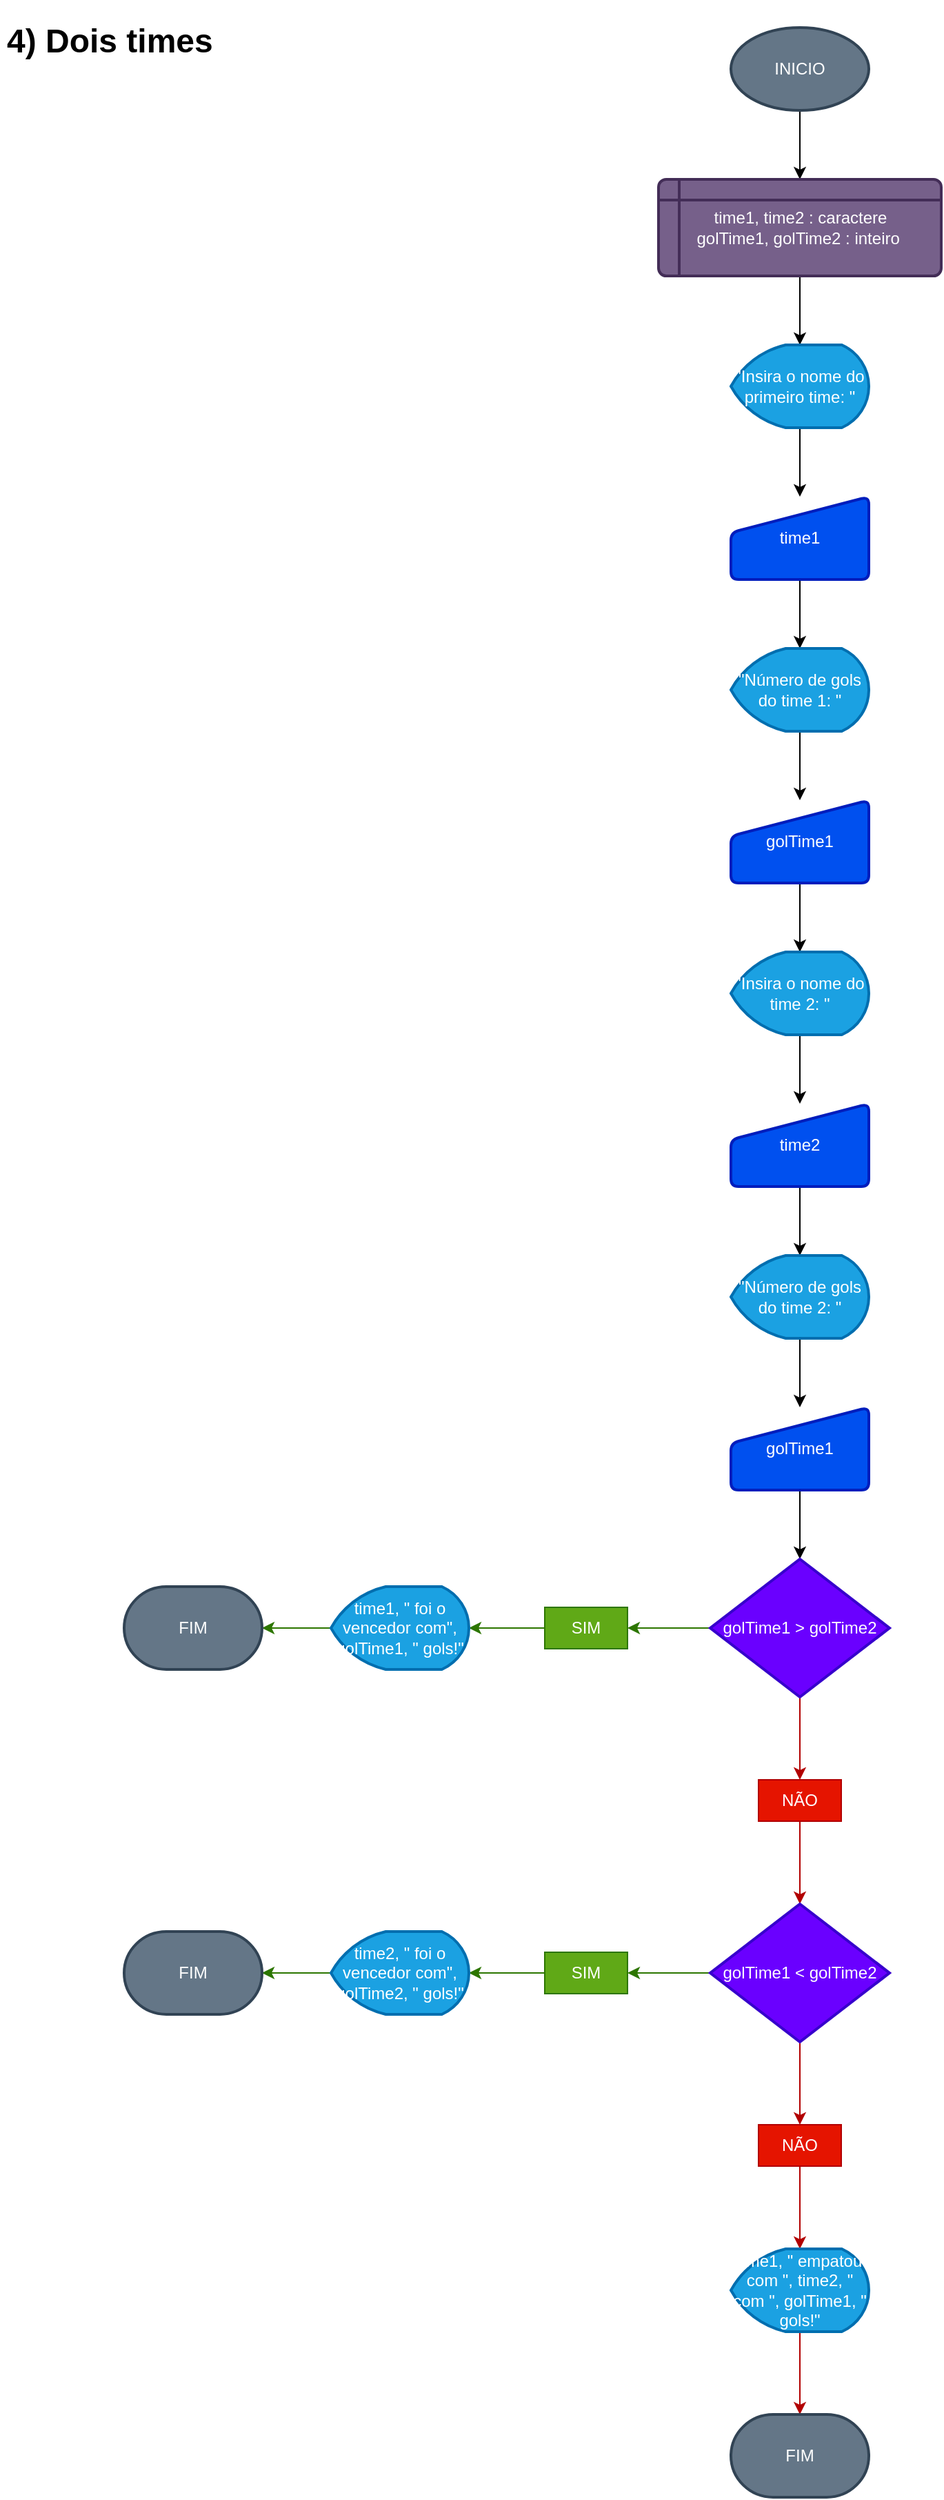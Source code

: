 <mxfile>
    <diagram id="YpmWleqfeA9Z-LI5DDwN" name="Page-1">
        <mxGraphModel dx="1700" dy="1277" grid="1" gridSize="10" guides="1" tooltips="1" connect="1" arrows="1" fold="1" page="1" pageScale="1" pageWidth="850" pageHeight="1100" math="0" shadow="0">
            <root>
                <mxCell id="0"/>
                <mxCell id="1" parent="0"/>
                <mxCell id="2" value="&lt;h1&gt;4) Dois times&lt;/h1&gt;" style="text;html=1;strokeColor=none;fillColor=none;spacing=5;spacingTop=-20;whiteSpace=wrap;overflow=hidden;rounded=0;" vertex="1" parent="1">
                    <mxGeometry x="40" y="30" width="190" height="120" as="geometry"/>
                </mxCell>
                <mxCell id="38" style="edgeStyle=none;html=1;entryX=0.5;entryY=0;entryDx=0;entryDy=0;" edge="1" parent="1" source="3" target="4">
                    <mxGeometry relative="1" as="geometry"/>
                </mxCell>
                <mxCell id="3" value="INICIO" style="strokeWidth=2;html=1;shape=mxgraph.flowchart.start_1;whiteSpace=wrap;fillColor=#647687;fontColor=#ffffff;strokeColor=#314354;" vertex="1" parent="1">
                    <mxGeometry x="570" y="40" width="100" height="60" as="geometry"/>
                </mxCell>
                <mxCell id="39" style="edgeStyle=none;html=1;entryX=0.5;entryY=0;entryDx=0;entryDy=0;entryPerimeter=0;" edge="1" parent="1" source="4" target="5">
                    <mxGeometry relative="1" as="geometry"/>
                </mxCell>
                <mxCell id="4" value="time1, time2 : caractere&lt;br&gt;golTime1, golTime2 : inteiro&amp;nbsp;" style="shape=internalStorage;whiteSpace=wrap;html=1;dx=15;dy=15;rounded=1;arcSize=8;strokeWidth=2;fillColor=#76608a;fontColor=#ffffff;strokeColor=#432D57;" vertex="1" parent="1">
                    <mxGeometry x="517.5" y="150" width="205" height="70" as="geometry"/>
                </mxCell>
                <mxCell id="40" style="edgeStyle=none;html=1;entryX=0.5;entryY=0;entryDx=0;entryDy=0;" edge="1" parent="1" source="5" target="6">
                    <mxGeometry relative="1" as="geometry"/>
                </mxCell>
                <mxCell id="5" value="&quot;Insira o nome do primeiro time: &quot;" style="strokeWidth=2;html=1;shape=mxgraph.flowchart.display;whiteSpace=wrap;fillColor=#1ba1e2;fontColor=#ffffff;strokeColor=#006EAF;" vertex="1" parent="1">
                    <mxGeometry x="570" y="270" width="100" height="60" as="geometry"/>
                </mxCell>
                <mxCell id="41" style="edgeStyle=none;html=1;entryX=0.5;entryY=0;entryDx=0;entryDy=0;entryPerimeter=0;" edge="1" parent="1" source="6" target="7">
                    <mxGeometry relative="1" as="geometry"/>
                </mxCell>
                <mxCell id="6" value="time1" style="html=1;strokeWidth=2;shape=manualInput;whiteSpace=wrap;rounded=1;size=26;arcSize=11;fillColor=#0050ef;fontColor=#ffffff;strokeColor=#001DBC;" vertex="1" parent="1">
                    <mxGeometry x="570" y="380" width="100" height="60" as="geometry"/>
                </mxCell>
                <mxCell id="42" style="edgeStyle=none;html=1;entryX=0.5;entryY=0;entryDx=0;entryDy=0;" edge="1" parent="1" source="7" target="8">
                    <mxGeometry relative="1" as="geometry"/>
                </mxCell>
                <mxCell id="7" value="&quot;Número de gols do time 1: &quot;" style="strokeWidth=2;html=1;shape=mxgraph.flowchart.display;whiteSpace=wrap;fillColor=#1ba1e2;fontColor=#ffffff;strokeColor=#006EAF;" vertex="1" parent="1">
                    <mxGeometry x="570" y="490" width="100" height="60" as="geometry"/>
                </mxCell>
                <mxCell id="43" style="edgeStyle=none;html=1;entryX=0.5;entryY=0;entryDx=0;entryDy=0;entryPerimeter=0;" edge="1" parent="1" source="8" target="11">
                    <mxGeometry relative="1" as="geometry"/>
                </mxCell>
                <mxCell id="8" value="golTime1" style="html=1;strokeWidth=2;shape=manualInput;whiteSpace=wrap;rounded=1;size=26;arcSize=11;fillColor=#0050ef;fontColor=#ffffff;strokeColor=#001DBC;" vertex="1" parent="1">
                    <mxGeometry x="570" y="600" width="100" height="60" as="geometry"/>
                </mxCell>
                <mxCell id="44" style="edgeStyle=none;html=1;entryX=0.5;entryY=0;entryDx=0;entryDy=0;" edge="1" parent="1" source="11" target="12">
                    <mxGeometry relative="1" as="geometry"/>
                </mxCell>
                <mxCell id="11" value="&quot;Insira o nome do time 2: &quot;" style="strokeWidth=2;html=1;shape=mxgraph.flowchart.display;whiteSpace=wrap;fillColor=#1ba1e2;fontColor=#ffffff;strokeColor=#006EAF;" vertex="1" parent="1">
                    <mxGeometry x="570" y="710" width="100" height="60" as="geometry"/>
                </mxCell>
                <mxCell id="45" style="edgeStyle=none;html=1;entryX=0.5;entryY=0;entryDx=0;entryDy=0;entryPerimeter=0;" edge="1" parent="1" source="12" target="13">
                    <mxGeometry relative="1" as="geometry"/>
                </mxCell>
                <mxCell id="12" value="time2" style="html=1;strokeWidth=2;shape=manualInput;whiteSpace=wrap;rounded=1;size=26;arcSize=11;fillColor=#0050ef;fontColor=#ffffff;strokeColor=#001DBC;" vertex="1" parent="1">
                    <mxGeometry x="570" y="820" width="100" height="60" as="geometry"/>
                </mxCell>
                <mxCell id="46" style="edgeStyle=none;html=1;entryX=0.5;entryY=0;entryDx=0;entryDy=0;" edge="1" parent="1" source="13" target="14">
                    <mxGeometry relative="1" as="geometry"/>
                </mxCell>
                <mxCell id="13" value="&quot;Número de gols do time 2: &quot;" style="strokeWidth=2;html=1;shape=mxgraph.flowchart.display;whiteSpace=wrap;fillColor=#1ba1e2;fontColor=#ffffff;strokeColor=#006EAF;" vertex="1" parent="1">
                    <mxGeometry x="570" y="930" width="100" height="60" as="geometry"/>
                </mxCell>
                <mxCell id="47" style="edgeStyle=none;html=1;entryX=0.5;entryY=0;entryDx=0;entryDy=0;entryPerimeter=0;" edge="1" parent="1" source="14" target="17">
                    <mxGeometry relative="1" as="geometry"/>
                </mxCell>
                <mxCell id="14" value="golTime1" style="html=1;strokeWidth=2;shape=manualInput;whiteSpace=wrap;rounded=1;size=26;arcSize=11;fillColor=#0050ef;fontColor=#ffffff;strokeColor=#001DBC;" vertex="1" parent="1">
                    <mxGeometry x="570" y="1040" width="100" height="60" as="geometry"/>
                </mxCell>
                <mxCell id="15" style="edgeStyle=none;html=1;entryX=1;entryY=0.5;entryDx=0;entryDy=0;fillColor=#60a917;strokeColor=#2D7600;" edge="1" parent="1" source="17" target="19">
                    <mxGeometry relative="1" as="geometry"/>
                </mxCell>
                <mxCell id="16" style="edgeStyle=none;html=1;entryX=0.5;entryY=0;entryDx=0;entryDy=0;fillColor=#e51400;strokeColor=#B20000;" edge="1" parent="1" source="17" target="24">
                    <mxGeometry relative="1" as="geometry"/>
                </mxCell>
                <mxCell id="17" value="golTime1 &amp;gt; golTime2" style="strokeWidth=2;html=1;shape=mxgraph.flowchart.decision;whiteSpace=wrap;fillColor=#6a00ff;fontColor=#ffffff;strokeColor=#3700CC;" vertex="1" parent="1">
                    <mxGeometry x="555" y="1150" width="130" height="100" as="geometry"/>
                </mxCell>
                <mxCell id="18" style="edgeStyle=none;html=1;entryX=1;entryY=0.5;entryDx=0;entryDy=0;entryPerimeter=0;fillColor=#60a917;strokeColor=#2D7600;" edge="1" parent="1" source="19" target="21">
                    <mxGeometry relative="1" as="geometry"/>
                </mxCell>
                <mxCell id="19" value="SIM" style="text;html=1;strokeColor=#2D7600;fillColor=#60a917;align=center;verticalAlign=middle;whiteSpace=wrap;rounded=0;fontColor=#ffffff;" vertex="1" parent="1">
                    <mxGeometry x="435" y="1185" width="60" height="30" as="geometry"/>
                </mxCell>
                <mxCell id="20" style="edgeStyle=none;html=1;entryX=1;entryY=0.5;entryDx=0;entryDy=0;entryPerimeter=0;fillColor=#60a917;strokeColor=#2D7600;" edge="1" parent="1" source="21" target="22">
                    <mxGeometry relative="1" as="geometry"/>
                </mxCell>
                <mxCell id="21" value="time1, &quot; foi o vencedor com&quot;, golTime1, &quot; gols!&quot;" style="strokeWidth=2;html=1;shape=mxgraph.flowchart.display;whiteSpace=wrap;fillColor=#1ba1e2;fontColor=#ffffff;strokeColor=#006EAF;" vertex="1" parent="1">
                    <mxGeometry x="280" y="1170" width="100" height="60" as="geometry"/>
                </mxCell>
                <mxCell id="22" value="FIM" style="strokeWidth=2;html=1;shape=mxgraph.flowchart.terminator;whiteSpace=wrap;fillColor=#647687;fontColor=#ffffff;strokeColor=#314354;" vertex="1" parent="1">
                    <mxGeometry x="130" y="1170" width="100" height="60" as="geometry"/>
                </mxCell>
                <mxCell id="23" style="edgeStyle=none;html=1;exitX=0.5;exitY=1;exitDx=0;exitDy=0;entryX=0.5;entryY=0;entryDx=0;entryDy=0;entryPerimeter=0;fillColor=#e51400;strokeColor=#B20000;" edge="1" parent="1" source="24" target="27">
                    <mxGeometry relative="1" as="geometry"/>
                </mxCell>
                <mxCell id="24" value="NÃO" style="text;html=1;strokeColor=#B20000;fillColor=#e51400;align=center;verticalAlign=middle;whiteSpace=wrap;rounded=0;fontColor=#ffffff;" vertex="1" parent="1">
                    <mxGeometry x="590" y="1310" width="60" height="30" as="geometry"/>
                </mxCell>
                <mxCell id="25" style="edgeStyle=none;html=1;entryX=1;entryY=0.5;entryDx=0;entryDy=0;fillColor=#60a917;strokeColor=#2D7600;" edge="1" parent="1" source="27" target="29">
                    <mxGeometry relative="1" as="geometry"/>
                </mxCell>
                <mxCell id="26" style="edgeStyle=none;html=1;entryX=0.5;entryY=0;entryDx=0;entryDy=0;fillColor=#e51400;strokeColor=#B20000;" edge="1" parent="1" source="27" target="34">
                    <mxGeometry relative="1" as="geometry"/>
                </mxCell>
                <mxCell id="27" value="golTime1 &amp;lt; golTime2" style="strokeWidth=2;html=1;shape=mxgraph.flowchart.decision;whiteSpace=wrap;fillColor=#6a00ff;fontColor=#ffffff;strokeColor=#3700CC;" vertex="1" parent="1">
                    <mxGeometry x="555" y="1400" width="130" height="100" as="geometry"/>
                </mxCell>
                <mxCell id="28" style="edgeStyle=none;html=1;exitX=0;exitY=0.5;exitDx=0;exitDy=0;entryX=1;entryY=0.5;entryDx=0;entryDy=0;entryPerimeter=0;fillColor=#60a917;strokeColor=#2D7600;" edge="1" parent="1" source="29" target="31">
                    <mxGeometry relative="1" as="geometry"/>
                </mxCell>
                <mxCell id="29" value="SIM" style="text;html=1;strokeColor=#2D7600;fillColor=#60a917;align=center;verticalAlign=middle;whiteSpace=wrap;rounded=0;fontColor=#ffffff;" vertex="1" parent="1">
                    <mxGeometry x="435" y="1435" width="60" height="30" as="geometry"/>
                </mxCell>
                <mxCell id="30" style="edgeStyle=none;html=1;entryX=1;entryY=0.5;entryDx=0;entryDy=0;entryPerimeter=0;fillColor=#60a917;strokeColor=#2D7600;" edge="1" parent="1" source="31" target="32">
                    <mxGeometry relative="1" as="geometry"/>
                </mxCell>
                <mxCell id="31" value="time2, &quot; foi o vencedor com&quot;, golTime2, &quot; gols!&quot;" style="strokeWidth=2;html=1;shape=mxgraph.flowchart.display;whiteSpace=wrap;fillColor=#1ba1e2;fontColor=#ffffff;strokeColor=#006EAF;" vertex="1" parent="1">
                    <mxGeometry x="280" y="1420" width="100" height="60" as="geometry"/>
                </mxCell>
                <mxCell id="32" value="FIM" style="strokeWidth=2;html=1;shape=mxgraph.flowchart.terminator;whiteSpace=wrap;fillColor=#647687;fontColor=#ffffff;strokeColor=#314354;" vertex="1" parent="1">
                    <mxGeometry x="130" y="1420" width="100" height="60" as="geometry"/>
                </mxCell>
                <mxCell id="33" style="edgeStyle=none;html=1;exitX=0.5;exitY=1;exitDx=0;exitDy=0;entryX=0.5;entryY=0;entryDx=0;entryDy=0;entryPerimeter=0;fillColor=#e51400;strokeColor=#B20000;" edge="1" parent="1" source="34" target="36">
                    <mxGeometry relative="1" as="geometry"/>
                </mxCell>
                <mxCell id="34" value="NÃO" style="text;html=1;strokeColor=#B20000;fillColor=#e51400;align=center;verticalAlign=middle;whiteSpace=wrap;rounded=0;fontColor=#ffffff;" vertex="1" parent="1">
                    <mxGeometry x="590" y="1560" width="60" height="30" as="geometry"/>
                </mxCell>
                <mxCell id="35" style="edgeStyle=none;html=1;entryX=0.5;entryY=0;entryDx=0;entryDy=0;entryPerimeter=0;fillColor=#e51400;strokeColor=#B20000;" edge="1" parent="1" source="36" target="37">
                    <mxGeometry relative="1" as="geometry"/>
                </mxCell>
                <mxCell id="36" value="time1, &quot; empatou com &quot;, time2, &quot; com &quot;, golTime1, &quot; gols!&quot;" style="strokeWidth=2;html=1;shape=mxgraph.flowchart.display;whiteSpace=wrap;fillColor=#1ba1e2;fontColor=#ffffff;strokeColor=#006EAF;" vertex="1" parent="1">
                    <mxGeometry x="570" y="1650" width="100" height="60" as="geometry"/>
                </mxCell>
                <mxCell id="37" value="FIM" style="strokeWidth=2;html=1;shape=mxgraph.flowchart.terminator;whiteSpace=wrap;fillColor=#647687;fontColor=#ffffff;strokeColor=#314354;" vertex="1" parent="1">
                    <mxGeometry x="570" y="1770" width="100" height="60" as="geometry"/>
                </mxCell>
            </root>
        </mxGraphModel>
    </diagram>
</mxfile>